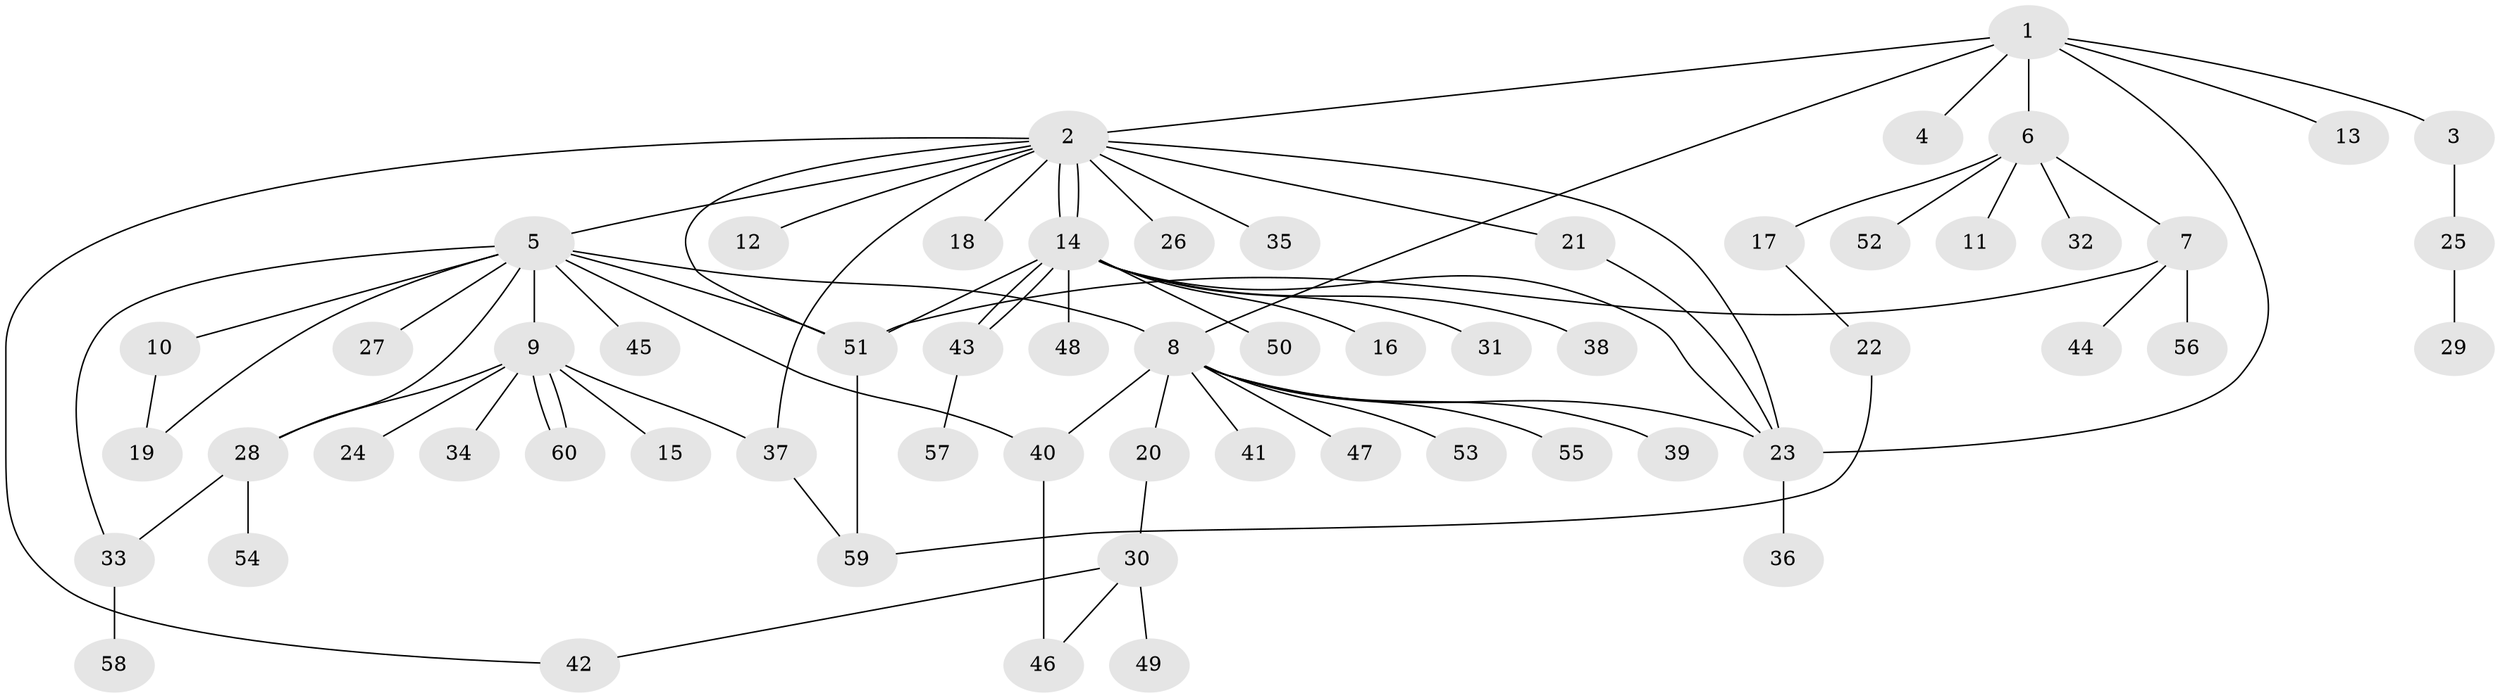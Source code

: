 // coarse degree distribution, {5: 0.027777777777777776, 1: 0.8333333333333334, 3: 0.027777777777777776, 14: 0.027777777777777776, 2: 0.05555555555555555, 16: 0.027777777777777776}
// Generated by graph-tools (version 1.1) at 2025/51/03/04/25 21:51:10]
// undirected, 60 vertices, 79 edges
graph export_dot {
graph [start="1"]
  node [color=gray90,style=filled];
  1;
  2;
  3;
  4;
  5;
  6;
  7;
  8;
  9;
  10;
  11;
  12;
  13;
  14;
  15;
  16;
  17;
  18;
  19;
  20;
  21;
  22;
  23;
  24;
  25;
  26;
  27;
  28;
  29;
  30;
  31;
  32;
  33;
  34;
  35;
  36;
  37;
  38;
  39;
  40;
  41;
  42;
  43;
  44;
  45;
  46;
  47;
  48;
  49;
  50;
  51;
  52;
  53;
  54;
  55;
  56;
  57;
  58;
  59;
  60;
  1 -- 2;
  1 -- 3;
  1 -- 4;
  1 -- 6;
  1 -- 8;
  1 -- 13;
  1 -- 23;
  2 -- 5;
  2 -- 12;
  2 -- 14;
  2 -- 14;
  2 -- 18;
  2 -- 21;
  2 -- 23;
  2 -- 26;
  2 -- 35;
  2 -- 37;
  2 -- 42;
  2 -- 51;
  3 -- 25;
  5 -- 8;
  5 -- 9;
  5 -- 10;
  5 -- 19;
  5 -- 27;
  5 -- 28;
  5 -- 33;
  5 -- 40;
  5 -- 45;
  5 -- 51;
  6 -- 7;
  6 -- 11;
  6 -- 17;
  6 -- 32;
  6 -- 52;
  7 -- 44;
  7 -- 51;
  7 -- 56;
  8 -- 20;
  8 -- 23;
  8 -- 39;
  8 -- 40;
  8 -- 41;
  8 -- 47;
  8 -- 53;
  8 -- 55;
  9 -- 15;
  9 -- 24;
  9 -- 28;
  9 -- 34;
  9 -- 37;
  9 -- 60;
  9 -- 60;
  10 -- 19;
  14 -- 16;
  14 -- 23;
  14 -- 31;
  14 -- 38;
  14 -- 43;
  14 -- 43;
  14 -- 48;
  14 -- 50;
  14 -- 51;
  17 -- 22;
  20 -- 30;
  21 -- 23;
  22 -- 59;
  23 -- 36;
  25 -- 29;
  28 -- 33;
  28 -- 54;
  30 -- 42;
  30 -- 46;
  30 -- 49;
  33 -- 58;
  37 -- 59;
  40 -- 46;
  43 -- 57;
  51 -- 59;
}
